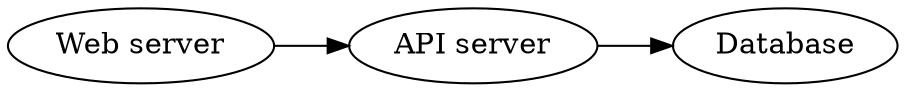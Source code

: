 digraph G {
  rankdir="LR"

  subgraph presentation {
		style=filled;
		color=lightgrey;
    label = "Presentation";

    web [label="Web server"]
	}

  subgraph logic {
    style=filled;
    color=lightgrey;
    label="Business logic";

    api [label="API server"]
  }

  subgraph data {
    style=filled;
    color=lightgrey;
    label="Data";

    db [label="Database"]
  }

  web -> api -> db
}
